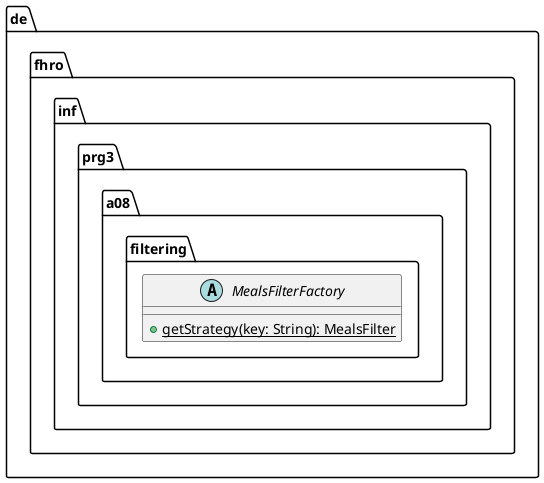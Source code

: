 @startuml FilteringFactory

package de.fhro.inf.prg3.a08.filtering {
    abstract class MealsFilterFactory {
        +{static} getStrategy(key: String): MealsFilter
    }
}

@enduml
